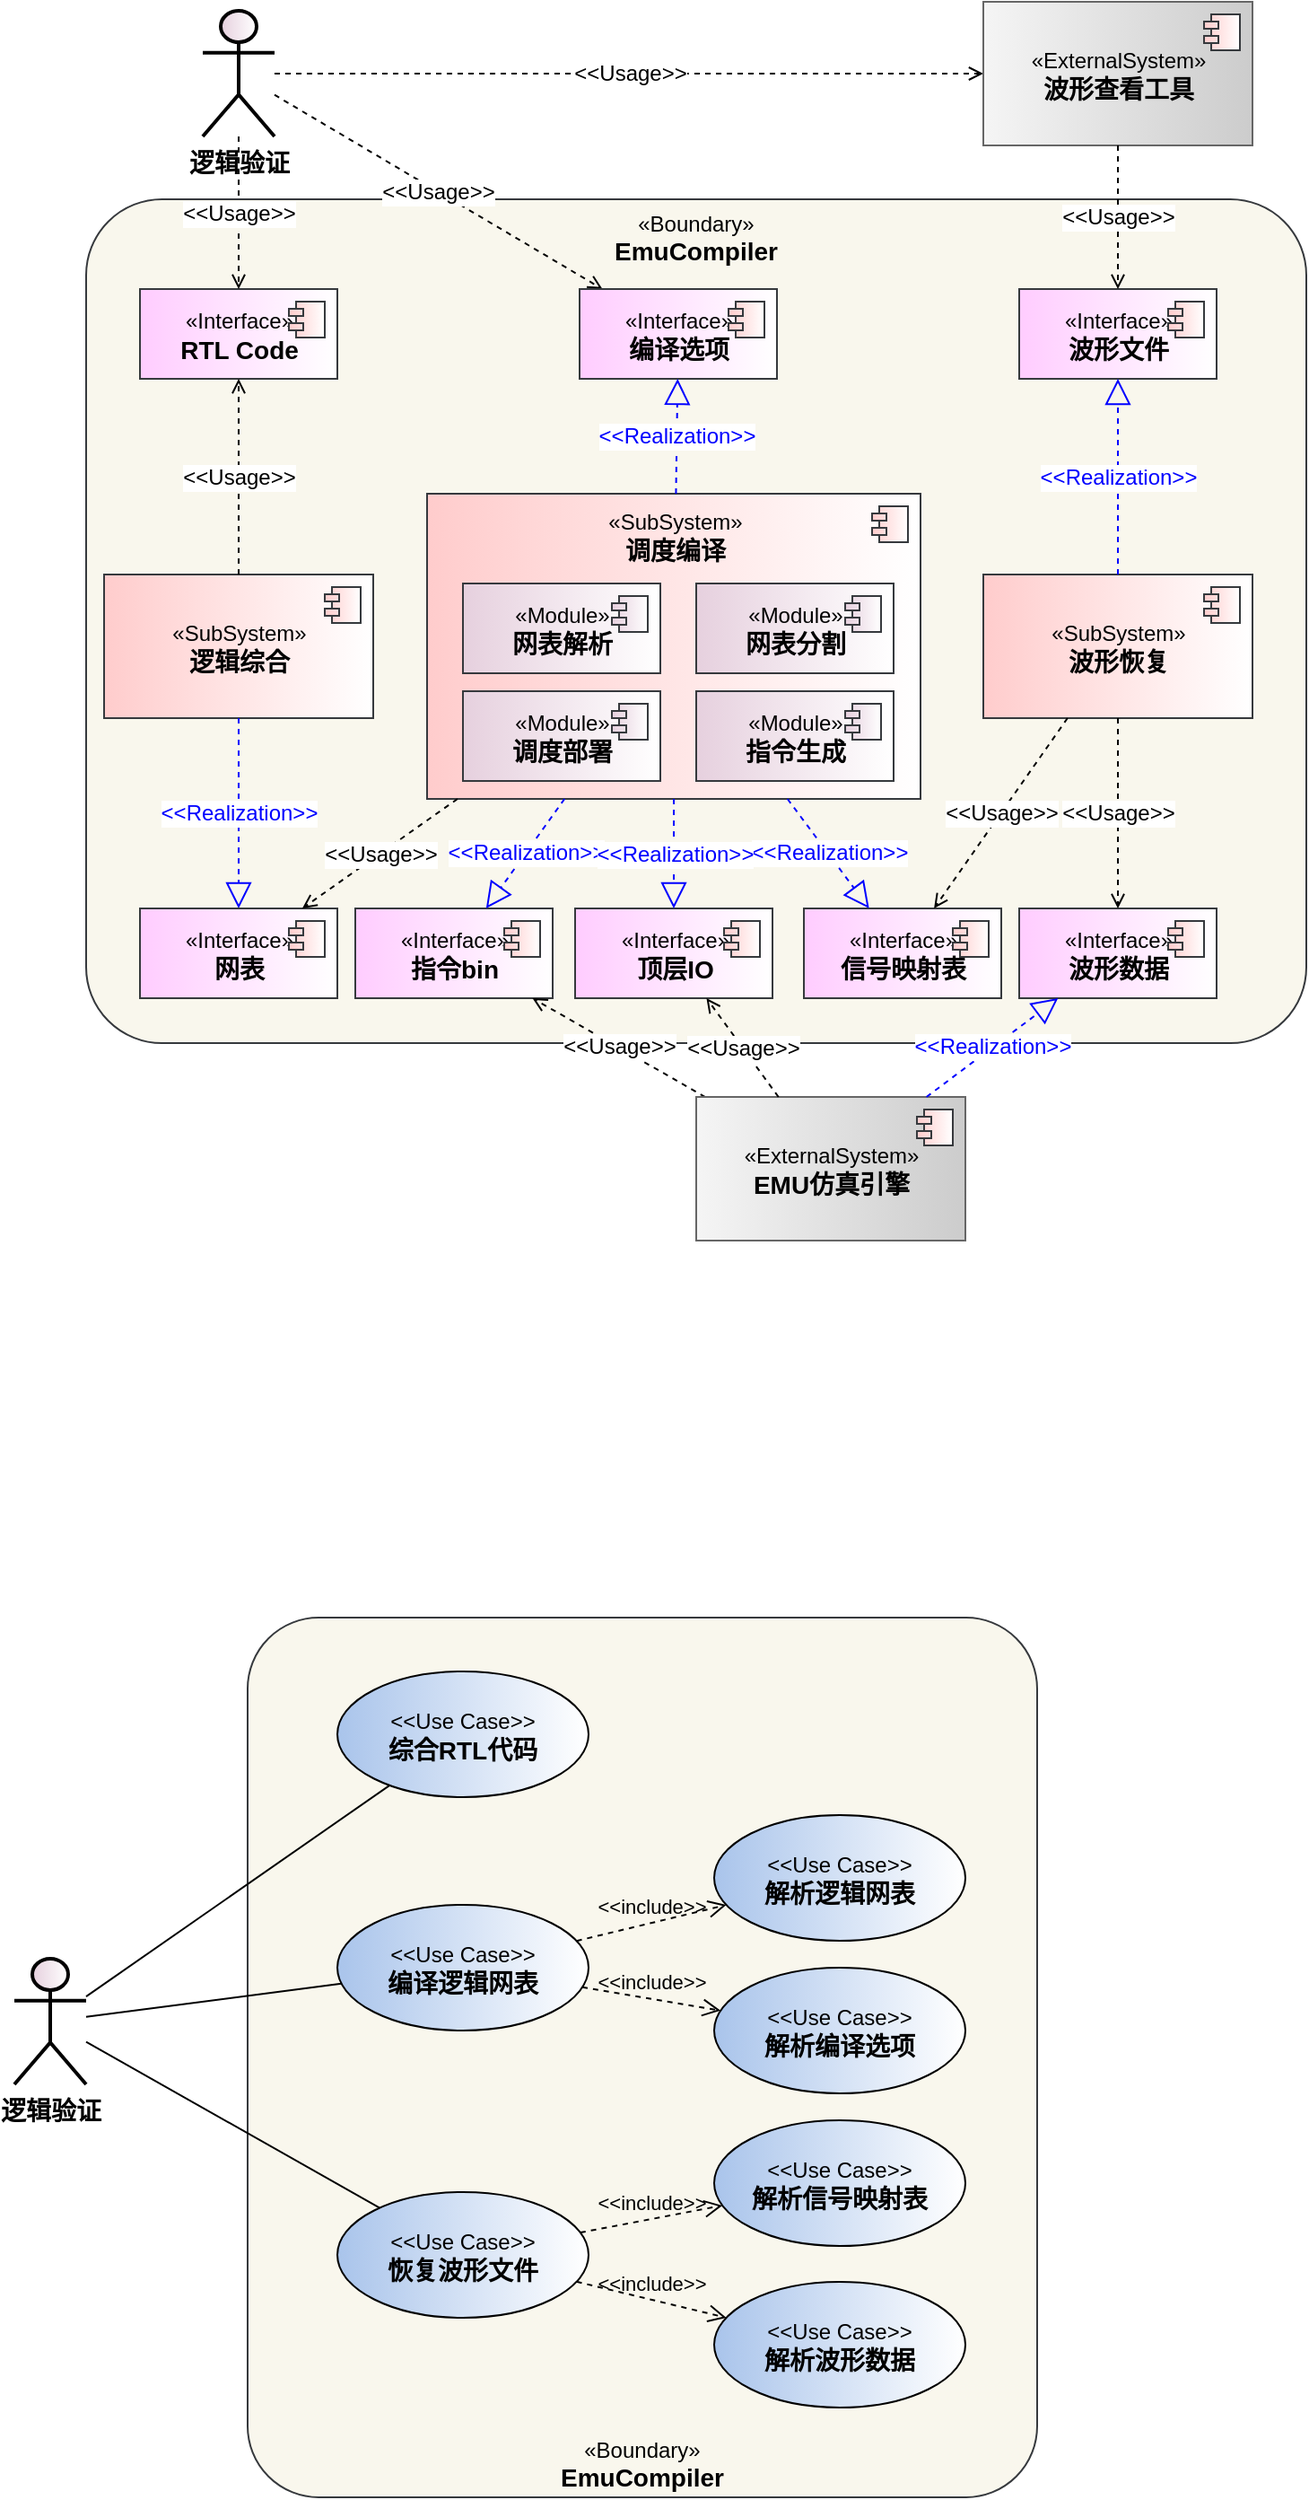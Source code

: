 <mxfile version="28.2.8">
  <diagram name="第 1 页" id="Ui1WhRl5NgR21Lghv9s0">
    <mxGraphModel dx="1426" dy="743" grid="1" gridSize="10" guides="1" tooltips="1" connect="1" arrows="1" fold="1" page="1" pageScale="1" pageWidth="827" pageHeight="1169" math="0" shadow="0">
      <root>
        <mxCell id="0" />
        <mxCell id="1" parent="0" />
        <mxCell id="wBnylKK0hW2aTVee2iu0-1" value="&lt;span style=&quot;&quot;&gt;«Boundary»&lt;/span&gt;&lt;br style=&quot;&quot;&gt;&lt;b&gt;&lt;font style=&quot;font-size: 14px;&quot;&gt;EmuCompiler&lt;/font&gt;&lt;/b&gt;" style="rounded=1;whiteSpace=wrap;html=1;verticalAlign=top;arcSize=9;fillColor=#f9f7ed;strokeColor=#36393d;" vertex="1" parent="1">
          <mxGeometry x="590" y="460" width="680" height="470" as="geometry" />
        </mxCell>
        <mxCell id="wBnylKK0hW2aTVee2iu0-2" value="&lt;b&gt;逻辑验证&lt;/b&gt;" style="shape=umlActor;verticalLabelPosition=bottom;verticalAlign=top;html=1;fontSize=14;fontColor=#000000;fillColor=#E6D0DE;gradientColor=#FFFFFF;gradientDirection=east;strokeWidth=2;" vertex="1" parent="1">
          <mxGeometry x="655" y="355" width="40" height="70" as="geometry" />
        </mxCell>
        <mxCell id="wBnylKK0hW2aTVee2iu0-3" value="&lt;font style=&quot;font-size: 12px;&quot;&gt;«Interface»&lt;/font&gt;&lt;br style=&quot;font-size: 14px;&quot;&gt;&lt;b&gt;RTL Code&lt;/b&gt;" style="html=1;dropTarget=0;fontSize=14;fillColor=#FFCCFF;strokeColor=#36393d;gradientColor=#FFFFFF;gradientDirection=east;" vertex="1" parent="1">
          <mxGeometry x="620" y="510" width="110" height="50" as="geometry" />
        </mxCell>
        <mxCell id="wBnylKK0hW2aTVee2iu0-4" value="" style="shape=module;jettyWidth=8;jettyHeight=4;fontSize=14;fillColor=#ffcccc;strokeColor=#36393d;gradientColor=#FFFFFF;gradientDirection=east;" vertex="1" parent="wBnylKK0hW2aTVee2iu0-3">
          <mxGeometry x="1" width="20" height="20" relative="1" as="geometry">
            <mxPoint x="-27" y="7" as="offset" />
          </mxGeometry>
        </mxCell>
        <mxCell id="wBnylKK0hW2aTVee2iu0-5" value="&lt;font style=&quot;font-size: 12px;&quot;&gt;«SubSystem»&lt;/font&gt;&lt;br style=&quot;font-size: 14px;&quot;&gt;&lt;b&gt;逻辑综合&lt;/b&gt;" style="html=1;dropTarget=0;fontSize=14;fillColor=#ffcccc;strokeColor=#36393d;gradientColor=#FFFFFF;gradientDirection=east;" vertex="1" parent="1">
          <mxGeometry x="600" y="669" width="150" height="80" as="geometry" />
        </mxCell>
        <mxCell id="wBnylKK0hW2aTVee2iu0-6" value="" style="shape=module;jettyWidth=8;jettyHeight=4;fontSize=14;fillColor=#ffcccc;strokeColor=#36393d;gradientColor=#FFFFFF;gradientDirection=east;" vertex="1" parent="wBnylKK0hW2aTVee2iu0-5">
          <mxGeometry x="1" width="20" height="20" relative="1" as="geometry">
            <mxPoint x="-27" y="7" as="offset" />
          </mxGeometry>
        </mxCell>
        <mxCell id="wBnylKK0hW2aTVee2iu0-7" value="&lt;font style=&quot;font-size: 12px;&quot;&gt;«Interface»&lt;/font&gt;&lt;br style=&quot;font-size: 14px;&quot;&gt;&lt;b&gt;信号映射表&lt;/b&gt;" style="html=1;dropTarget=0;fontSize=14;fillColor=#FFCCFF;strokeColor=#36393d;gradientColor=#FFFFFF;gradientDirection=east;" vertex="1" parent="1">
          <mxGeometry x="990" y="855" width="110" height="50" as="geometry" />
        </mxCell>
        <mxCell id="wBnylKK0hW2aTVee2iu0-8" value="" style="shape=module;jettyWidth=8;jettyHeight=4;fontSize=14;fillColor=#ffcccc;strokeColor=#36393d;gradientColor=#FFFFFF;gradientDirection=east;" vertex="1" parent="wBnylKK0hW2aTVee2iu0-7">
          <mxGeometry x="1" width="20" height="20" relative="1" as="geometry">
            <mxPoint x="-27" y="7" as="offset" />
          </mxGeometry>
        </mxCell>
        <mxCell id="wBnylKK0hW2aTVee2iu0-9" value="&lt;font style=&quot;font-size: 12px;&quot;&gt;«Interface»&lt;/font&gt;&lt;br style=&quot;font-size: 14px;&quot;&gt;&lt;b&gt;波形数据&lt;/b&gt;" style="html=1;dropTarget=0;fontSize=14;fillColor=#FFCCFF;strokeColor=#36393d;gradientColor=#FFFFFF;gradientDirection=east;" vertex="1" parent="1">
          <mxGeometry x="1110" y="855" width="110" height="50" as="geometry" />
        </mxCell>
        <mxCell id="wBnylKK0hW2aTVee2iu0-10" value="" style="shape=module;jettyWidth=8;jettyHeight=4;fontSize=14;fillColor=#ffcccc;strokeColor=#36393d;gradientColor=#FFFFFF;gradientDirection=east;" vertex="1" parent="wBnylKK0hW2aTVee2iu0-9">
          <mxGeometry x="1" width="20" height="20" relative="1" as="geometry">
            <mxPoint x="-27" y="7" as="offset" />
          </mxGeometry>
        </mxCell>
        <mxCell id="wBnylKK0hW2aTVee2iu0-11" value="&lt;font style=&quot;font-size: 12px;&quot;&gt;«SubSystem»&lt;/font&gt;&lt;br style=&quot;font-size: 14px;&quot;&gt;&lt;b&gt;波形恢复&lt;/b&gt;" style="html=1;dropTarget=0;fontSize=14;fillColor=#ffcccc;strokeColor=#36393d;gradientColor=#FFFFFF;gradientDirection=east;" vertex="1" parent="1">
          <mxGeometry x="1090" y="669" width="150" height="80" as="geometry" />
        </mxCell>
        <mxCell id="wBnylKK0hW2aTVee2iu0-12" value="" style="shape=module;jettyWidth=8;jettyHeight=4;fontSize=14;fillColor=#ffcccc;strokeColor=#36393d;gradientColor=#FFFFFF;gradientDirection=east;" vertex="1" parent="wBnylKK0hW2aTVee2iu0-11">
          <mxGeometry x="1" width="20" height="20" relative="1" as="geometry">
            <mxPoint x="-27" y="7" as="offset" />
          </mxGeometry>
        </mxCell>
        <mxCell id="wBnylKK0hW2aTVee2iu0-13" value="&lt;font style=&quot;font-size: 12px;&quot;&gt;«Interface»&lt;/font&gt;&lt;br style=&quot;font-size: 14px;&quot;&gt;&lt;b&gt;波形文件&lt;/b&gt;" style="html=1;dropTarget=0;fontSize=14;fillColor=#FFCCFF;strokeColor=#36393d;gradientColor=#FFFFFF;gradientDirection=east;" vertex="1" parent="1">
          <mxGeometry x="1110" y="510" width="110" height="50" as="geometry" />
        </mxCell>
        <mxCell id="wBnylKK0hW2aTVee2iu0-14" value="" style="shape=module;jettyWidth=8;jettyHeight=4;fontSize=14;fillColor=#ffcccc;strokeColor=#36393d;gradientColor=#FFFFFF;gradientDirection=east;" vertex="1" parent="wBnylKK0hW2aTVee2iu0-13">
          <mxGeometry x="1" width="20" height="20" relative="1" as="geometry">
            <mxPoint x="-27" y="7" as="offset" />
          </mxGeometry>
        </mxCell>
        <mxCell id="wBnylKK0hW2aTVee2iu0-15" value="&lt;font style=&quot;font-size: 12px;&quot;&gt;«Interface»&lt;/font&gt;&lt;br style=&quot;font-size: 14px;&quot;&gt;&lt;b&gt;指令bin&lt;/b&gt;" style="html=1;dropTarget=0;fontSize=14;fillColor=#FFCCFF;strokeColor=#36393d;gradientColor=#FFFFFF;gradientDirection=east;" vertex="1" parent="1">
          <mxGeometry x="740" y="855" width="110" height="50" as="geometry" />
        </mxCell>
        <mxCell id="wBnylKK0hW2aTVee2iu0-16" value="" style="shape=module;jettyWidth=8;jettyHeight=4;fontSize=14;fillColor=#ffcccc;strokeColor=#36393d;gradientColor=#FFFFFF;gradientDirection=east;" vertex="1" parent="wBnylKK0hW2aTVee2iu0-15">
          <mxGeometry x="1" width="20" height="20" relative="1" as="geometry">
            <mxPoint x="-27" y="7" as="offset" />
          </mxGeometry>
        </mxCell>
        <mxCell id="wBnylKK0hW2aTVee2iu0-17" value="" style="group" vertex="1" connectable="0" parent="1">
          <mxGeometry x="780" y="624" width="275" height="170" as="geometry" />
        </mxCell>
        <mxCell id="wBnylKK0hW2aTVee2iu0-18" value="&lt;font style=&quot;font-size: 12px;&quot;&gt;«SubSystem»&lt;/font&gt;&lt;br style=&quot;font-size: 14px;&quot;&gt;&lt;b&gt;调度编译&lt;/b&gt;" style="html=1;dropTarget=0;fontSize=14;fillColor=#ffcccc;strokeColor=#36393d;gradientColor=#FFFFFF;gradientDirection=east;verticalAlign=top;" vertex="1" parent="wBnylKK0hW2aTVee2iu0-17">
          <mxGeometry width="275" height="170" as="geometry" />
        </mxCell>
        <mxCell id="wBnylKK0hW2aTVee2iu0-19" value="" style="shape=module;jettyWidth=8;jettyHeight=4;fontSize=14;fillColor=#ffcccc;strokeColor=#36393d;gradientColor=#FFFFFF;gradientDirection=east;" vertex="1" parent="wBnylKK0hW2aTVee2iu0-18">
          <mxGeometry x="1" width="20" height="20" relative="1" as="geometry">
            <mxPoint x="-27" y="7" as="offset" />
          </mxGeometry>
        </mxCell>
        <mxCell id="wBnylKK0hW2aTVee2iu0-20" value="&lt;font style=&quot;font-size: 12px;&quot;&gt;«Module»&lt;/font&gt;&lt;br style=&quot;font-size: 14px;&quot;&gt;&lt;b&gt;调度部署&lt;/b&gt;" style="html=1;dropTarget=0;fontSize=14;fillColor=#E6D0DE;strokeColor=#36393d;gradientColor=#FFFFFF;gradientDirection=east;" vertex="1" parent="wBnylKK0hW2aTVee2iu0-17">
          <mxGeometry x="20" y="110" width="110" height="50" as="geometry" />
        </mxCell>
        <mxCell id="wBnylKK0hW2aTVee2iu0-21" value="" style="shape=module;jettyWidth=8;jettyHeight=4;fontSize=14;fillColor=#E6D0DE;strokeColor=#36393d;gradientColor=#FFFFFF;gradientDirection=east;" vertex="1" parent="wBnylKK0hW2aTVee2iu0-20">
          <mxGeometry x="1" width="20" height="20" relative="1" as="geometry">
            <mxPoint x="-27" y="7" as="offset" />
          </mxGeometry>
        </mxCell>
        <mxCell id="wBnylKK0hW2aTVee2iu0-22" value="&lt;font style=&quot;font-size: 12px;&quot;&gt;«Module»&lt;/font&gt;&lt;br style=&quot;font-size: 14px;&quot;&gt;&lt;b&gt;指令生成&lt;/b&gt;" style="html=1;dropTarget=0;fontSize=14;fillColor=#E6D0DE;strokeColor=#36393d;gradientColor=#FFFFFF;gradientDirection=east;" vertex="1" parent="wBnylKK0hW2aTVee2iu0-17">
          <mxGeometry x="150" y="110" width="110" height="50" as="geometry" />
        </mxCell>
        <mxCell id="wBnylKK0hW2aTVee2iu0-23" value="" style="shape=module;jettyWidth=8;jettyHeight=4;fontSize=14;fillColor=#E6D0DE;strokeColor=#36393d;gradientColor=#FFFFFF;gradientDirection=east;" vertex="1" parent="wBnylKK0hW2aTVee2iu0-22">
          <mxGeometry x="1" width="20" height="20" relative="1" as="geometry">
            <mxPoint x="-27" y="7" as="offset" />
          </mxGeometry>
        </mxCell>
        <mxCell id="wBnylKK0hW2aTVee2iu0-24" value="&lt;font style=&quot;font-size: 12px;&quot;&gt;«Module»&lt;/font&gt;&lt;br style=&quot;font-size: 14px;&quot;&gt;&lt;b&gt;网表解析&lt;/b&gt;" style="html=1;dropTarget=0;fontSize=14;fillColor=#E6D0DE;strokeColor=#36393d;gradientColor=#FFFFFF;gradientDirection=east;" vertex="1" parent="wBnylKK0hW2aTVee2iu0-17">
          <mxGeometry x="20" y="50" width="110" height="50" as="geometry" />
        </mxCell>
        <mxCell id="wBnylKK0hW2aTVee2iu0-25" value="" style="shape=module;jettyWidth=8;jettyHeight=4;fontSize=14;fillColor=#E6D0DE;strokeColor=#36393d;gradientColor=#FFFFFF;gradientDirection=east;" vertex="1" parent="wBnylKK0hW2aTVee2iu0-24">
          <mxGeometry x="1" width="20" height="20" relative="1" as="geometry">
            <mxPoint x="-27" y="7" as="offset" />
          </mxGeometry>
        </mxCell>
        <mxCell id="wBnylKK0hW2aTVee2iu0-26" value="&lt;font style=&quot;font-size: 12px;&quot;&gt;«Module»&lt;/font&gt;&lt;br style=&quot;font-size: 14px;&quot;&gt;&lt;b&gt;网表分割&lt;/b&gt;" style="html=1;dropTarget=0;fontSize=14;fillColor=#E6D0DE;strokeColor=#36393d;gradientColor=#FFFFFF;gradientDirection=east;" vertex="1" parent="wBnylKK0hW2aTVee2iu0-17">
          <mxGeometry x="150" y="50" width="110" height="50" as="geometry" />
        </mxCell>
        <mxCell id="wBnylKK0hW2aTVee2iu0-27" value="" style="shape=module;jettyWidth=8;jettyHeight=4;fontSize=14;fillColor=#E6D0DE;strokeColor=#36393d;gradientColor=#FFFFFF;gradientDirection=east;" vertex="1" parent="wBnylKK0hW2aTVee2iu0-26">
          <mxGeometry x="1" width="20" height="20" relative="1" as="geometry">
            <mxPoint x="-27" y="7" as="offset" />
          </mxGeometry>
        </mxCell>
        <mxCell id="wBnylKK0hW2aTVee2iu0-28" value="&amp;lt;&amp;lt;Usage&amp;gt;&amp;gt;" style="rounded=1;orthogonalLoop=1;jettySize=auto;html=1;dashed=1;fontSize=12;endArrow=open;endFill=0;elbow=vertical;" edge="1" parent="1" source="wBnylKK0hW2aTVee2iu0-2" target="wBnylKK0hW2aTVee2iu0-3">
          <mxGeometry relative="1" as="geometry">
            <mxPoint x="440" y="835" as="sourcePoint" />
            <mxPoint x="609.469" y="1526" as="targetPoint" />
          </mxGeometry>
        </mxCell>
        <mxCell id="wBnylKK0hW2aTVee2iu0-29" value="&amp;lt;&amp;lt;Usage&amp;gt;&amp;gt;" style="rounded=1;orthogonalLoop=1;jettySize=auto;html=1;dashed=1;fontSize=12;endArrow=open;endFill=0;elbow=vertical;" edge="1" parent="1" source="wBnylKK0hW2aTVee2iu0-2" target="wBnylKK0hW2aTVee2iu0-48">
          <mxGeometry relative="1" as="geometry">
            <mxPoint x="840" y="365" as="sourcePoint" />
            <mxPoint x="570.05" y="519.35" as="targetPoint" />
          </mxGeometry>
        </mxCell>
        <mxCell id="wBnylKK0hW2aTVee2iu0-30" value="&amp;lt;&amp;lt;Usage&amp;gt;&amp;gt;" style="rounded=1;orthogonalLoop=1;jettySize=auto;html=1;dashed=1;fontSize=12;endArrow=open;endFill=0;elbow=vertical;" edge="1" parent="1" source="wBnylKK0hW2aTVee2iu0-42" target="wBnylKK0hW2aTVee2iu0-15">
          <mxGeometry relative="1" as="geometry">
            <mxPoint x="830" y="335" as="sourcePoint" />
            <mxPoint x="1065" y="520" as="targetPoint" />
          </mxGeometry>
        </mxCell>
        <mxCell id="wBnylKK0hW2aTVee2iu0-31" value="&amp;lt;&amp;lt;Usage&amp;gt;&amp;gt;" style="rounded=1;orthogonalLoop=1;jettySize=auto;html=1;dashed=1;fontSize=12;endArrow=open;endFill=0;elbow=vertical;" edge="1" parent="1" source="wBnylKK0hW2aTVee2iu0-2" target="wBnylKK0hW2aTVee2iu0-45">
          <mxGeometry relative="1" as="geometry">
            <mxPoint x="840" y="345" as="sourcePoint" />
            <mxPoint x="995" y="520" as="targetPoint" />
          </mxGeometry>
        </mxCell>
        <mxCell id="wBnylKK0hW2aTVee2iu0-32" value="&amp;lt;&amp;lt;Realization&amp;gt;&amp;gt;" style="endArrow=block;dashed=1;endFill=0;endSize=12;html=1;rounded=1;fontSize=12;strokeColor=#0000FF;fontColor=#0000FF;" edge="1" parent="1" source="wBnylKK0hW2aTVee2iu0-5" target="wBnylKK0hW2aTVee2iu0-33">
          <mxGeometry width="160" relative="1" as="geometry">
            <mxPoint x="1675" y="555" as="sourcePoint" />
            <mxPoint x="1260" y="735" as="targetPoint" />
          </mxGeometry>
        </mxCell>
        <mxCell id="wBnylKK0hW2aTVee2iu0-33" value="&lt;font style=&quot;font-size: 12px;&quot;&gt;«Interface»&lt;/font&gt;&lt;br style=&quot;font-size: 14px;&quot;&gt;&lt;b&gt;网表&lt;/b&gt;" style="html=1;dropTarget=0;fontSize=14;fillColor=#FFCCFF;strokeColor=#36393d;gradientColor=#FFFFFF;gradientDirection=east;" vertex="1" parent="1">
          <mxGeometry x="620" y="855" width="110" height="50" as="geometry" />
        </mxCell>
        <mxCell id="wBnylKK0hW2aTVee2iu0-34" value="" style="shape=module;jettyWidth=8;jettyHeight=4;fontSize=14;fillColor=#ffcccc;strokeColor=#36393d;gradientColor=#FFFFFF;gradientDirection=east;" vertex="1" parent="wBnylKK0hW2aTVee2iu0-33">
          <mxGeometry x="1" width="20" height="20" relative="1" as="geometry">
            <mxPoint x="-27" y="7" as="offset" />
          </mxGeometry>
        </mxCell>
        <mxCell id="wBnylKK0hW2aTVee2iu0-35" value="&amp;lt;&amp;lt;Usage&amp;gt;&amp;gt;" style="rounded=1;orthogonalLoop=1;jettySize=auto;html=1;dashed=1;fontSize=12;endArrow=open;endFill=0;elbow=vertical;" edge="1" parent="1" source="wBnylKK0hW2aTVee2iu0-5" target="wBnylKK0hW2aTVee2iu0-3">
          <mxGeometry relative="1" as="geometry">
            <mxPoint x="792.5" y="385" as="sourcePoint" />
            <mxPoint x="575" y="520" as="targetPoint" />
          </mxGeometry>
        </mxCell>
        <mxCell id="wBnylKK0hW2aTVee2iu0-36" value="&amp;lt;&amp;lt;Usage&amp;gt;&amp;gt;" style="rounded=1;orthogonalLoop=1;jettySize=auto;html=1;dashed=1;fontSize=12;endArrow=open;endFill=0;elbow=vertical;" edge="1" parent="1" source="wBnylKK0hW2aTVee2iu0-18" target="wBnylKK0hW2aTVee2iu0-33">
          <mxGeometry relative="1" as="geometry">
            <mxPoint x="792.5" y="385" as="sourcePoint" />
            <mxPoint x="575.0" y="520" as="targetPoint" />
          </mxGeometry>
        </mxCell>
        <mxCell id="wBnylKK0hW2aTVee2iu0-37" value="&amp;lt;&amp;lt;Realization&amp;gt;&amp;gt;" style="endArrow=block;dashed=1;endFill=0;endSize=12;html=1;rounded=1;fontSize=12;strokeColor=#0000FF;fontColor=#0000FF;" edge="1" parent="1" source="wBnylKK0hW2aTVee2iu0-18" target="wBnylKK0hW2aTVee2iu0-15">
          <mxGeometry width="160" relative="1" as="geometry">
            <mxPoint x="642.778" y="685" as="sourcePoint" />
            <mxPoint x="693.889" y="570" as="targetPoint" />
          </mxGeometry>
        </mxCell>
        <mxCell id="wBnylKK0hW2aTVee2iu0-38" value="&amp;lt;&amp;lt;Realization&amp;gt;&amp;gt;" style="endArrow=block;dashed=1;endFill=0;endSize=12;html=1;rounded=1;fontSize=12;strokeColor=#0000FF;fontColor=#0000FF;" edge="1" parent="1" source="wBnylKK0hW2aTVee2iu0-18" target="wBnylKK0hW2aTVee2iu0-7">
          <mxGeometry width="160" relative="1" as="geometry">
            <mxPoint x="853.333" y="655" as="sourcePoint" />
            <mxPoint x="839.167" y="570" as="targetPoint" />
          </mxGeometry>
        </mxCell>
        <mxCell id="wBnylKK0hW2aTVee2iu0-39" value="&amp;lt;&amp;lt;Realization&amp;gt;&amp;gt;" style="endArrow=block;dashed=1;endFill=0;endSize=12;html=1;rounded=1;fontSize=12;strokeColor=#0000FF;fontColor=#0000FF;" edge="1" parent="1" source="wBnylKK0hW2aTVee2iu0-11" target="wBnylKK0hW2aTVee2iu0-13">
          <mxGeometry width="160" relative="1" as="geometry">
            <mxPoint x="934.526" y="655" as="sourcePoint" />
            <mxPoint x="961.551" y="570" as="targetPoint" />
          </mxGeometry>
        </mxCell>
        <mxCell id="wBnylKK0hW2aTVee2iu0-40" value="&amp;lt;&amp;lt;Usage&amp;gt;&amp;gt;" style="rounded=1;orthogonalLoop=1;jettySize=auto;html=1;dashed=1;fontSize=12;endArrow=open;endFill=0;elbow=vertical;" edge="1" parent="1" source="wBnylKK0hW2aTVee2iu0-11" target="wBnylKK0hW2aTVee2iu0-9">
          <mxGeometry relative="1" as="geometry">
            <mxPoint x="819.231" y="655" as="sourcePoint" />
            <mxPoint x="730.962" y="570" as="targetPoint" />
          </mxGeometry>
        </mxCell>
        <mxCell id="wBnylKK0hW2aTVee2iu0-41" value="&amp;lt;&amp;lt;Usage&amp;gt;&amp;gt;" style="rounded=1;orthogonalLoop=1;jettySize=auto;html=1;dashed=1;fontSize=12;endArrow=open;endFill=0;elbow=vertical;" edge="1" parent="1" source="wBnylKK0hW2aTVee2iu0-11" target="wBnylKK0hW2aTVee2iu0-7">
          <mxGeometry relative="1" as="geometry">
            <mxPoint x="1166.609" y="679" as="sourcePoint" />
            <mxPoint x="1116.494" y="570" as="targetPoint" />
          </mxGeometry>
        </mxCell>
        <mxCell id="wBnylKK0hW2aTVee2iu0-42" value="&lt;font style=&quot;font-size: 12px;&quot;&gt;«ExternalSystem»&lt;/font&gt;&lt;br style=&quot;font-size: 14px;&quot;&gt;&lt;b&gt;EMU仿真引擎&lt;/b&gt;" style="html=1;dropTarget=0;fontSize=14;fillColor=#f5f5f5;strokeColor=#666666;gradientColor=#CCCCCC;gradientDirection=east;" vertex="1" parent="1">
          <mxGeometry x="930" y="960" width="150" height="80" as="geometry" />
        </mxCell>
        <mxCell id="wBnylKK0hW2aTVee2iu0-43" value="" style="shape=module;jettyWidth=8;jettyHeight=4;fontSize=14;fillColor=#ffcccc;strokeColor=#36393d;gradientColor=#FFFFFF;gradientDirection=east;" vertex="1" parent="wBnylKK0hW2aTVee2iu0-42">
          <mxGeometry x="1" width="20" height="20" relative="1" as="geometry">
            <mxPoint x="-27" y="7" as="offset" />
          </mxGeometry>
        </mxCell>
        <mxCell id="wBnylKK0hW2aTVee2iu0-44" value="&amp;lt;&amp;lt;Realization&amp;gt;&amp;gt;" style="endArrow=block;dashed=1;endFill=0;endSize=12;html=1;rounded=1;fontSize=12;strokeColor=#0000FF;fontColor=#0000FF;" edge="1" parent="1" source="wBnylKK0hW2aTVee2iu0-42" target="wBnylKK0hW2aTVee2iu0-9">
          <mxGeometry width="160" relative="1" as="geometry">
            <mxPoint x="1198.793" y="679" as="sourcePoint" />
            <mxPoint x="1236.379" y="570" as="targetPoint" />
          </mxGeometry>
        </mxCell>
        <mxCell id="wBnylKK0hW2aTVee2iu0-45" value="&lt;font style=&quot;font-size: 12px;&quot;&gt;«ExternalSystem»&lt;/font&gt;&lt;br style=&quot;font-size: 14px;&quot;&gt;&lt;b&gt;波形查看工具&lt;/b&gt;" style="html=1;dropTarget=0;fontSize=14;fillColor=#f5f5f5;strokeColor=#666666;gradientColor=#CCCCCC;gradientDirection=east;" vertex="1" parent="1">
          <mxGeometry x="1090" y="350" width="150" height="80" as="geometry" />
        </mxCell>
        <mxCell id="wBnylKK0hW2aTVee2iu0-46" value="" style="shape=module;jettyWidth=8;jettyHeight=4;fontSize=14;fillColor=#ffcccc;strokeColor=#36393d;gradientColor=#FFFFFF;gradientDirection=east;" vertex="1" parent="wBnylKK0hW2aTVee2iu0-45">
          <mxGeometry x="1" width="20" height="20" relative="1" as="geometry">
            <mxPoint x="-27" y="7" as="offset" />
          </mxGeometry>
        </mxCell>
        <mxCell id="wBnylKK0hW2aTVee2iu0-47" value="&amp;lt;&amp;lt;Usage&amp;gt;&amp;gt;" style="rounded=1;orthogonalLoop=1;jettySize=auto;html=1;dashed=1;fontSize=12;endArrow=open;endFill=0;elbow=vertical;" edge="1" parent="1" source="wBnylKK0hW2aTVee2iu0-45" target="wBnylKK0hW2aTVee2iu0-13">
          <mxGeometry relative="1" as="geometry">
            <mxPoint x="810" y="379.722" as="sourcePoint" />
            <mxPoint x="1180" y="523.611" as="targetPoint" />
          </mxGeometry>
        </mxCell>
        <mxCell id="wBnylKK0hW2aTVee2iu0-48" value="&lt;font style=&quot;font-size: 12px;&quot;&gt;«Interface»&lt;/font&gt;&lt;br style=&quot;font-size: 14px;&quot;&gt;&lt;b&gt;编译选项&lt;/b&gt;" style="html=1;dropTarget=0;fontSize=14;fillColor=#FFCCFF;strokeColor=#36393d;gradientColor=#FFFFFF;gradientDirection=east;" vertex="1" parent="1">
          <mxGeometry x="865" y="510" width="110" height="50" as="geometry" />
        </mxCell>
        <mxCell id="wBnylKK0hW2aTVee2iu0-49" value="" style="shape=module;jettyWidth=8;jettyHeight=4;fontSize=14;fillColor=#ffcccc;strokeColor=#36393d;gradientColor=#FFFFFF;gradientDirection=east;" vertex="1" parent="wBnylKK0hW2aTVee2iu0-48">
          <mxGeometry x="1" width="20" height="20" relative="1" as="geometry">
            <mxPoint x="-27" y="7" as="offset" />
          </mxGeometry>
        </mxCell>
        <mxCell id="wBnylKK0hW2aTVee2iu0-50" value="&amp;lt;&amp;lt;Realization&amp;gt;&amp;gt;" style="endArrow=block;dashed=1;endFill=0;endSize=12;html=1;rounded=1;fontSize=12;strokeColor=#0000FF;fontColor=#0000FF;" edge="1" parent="1" source="wBnylKK0hW2aTVee2iu0-18" target="wBnylKK0hW2aTVee2iu0-48">
          <mxGeometry width="160" relative="1" as="geometry">
            <mxPoint x="989.784" y="634" as="sourcePoint" />
            <mxPoint x="1036.681" y="570" as="targetPoint" />
          </mxGeometry>
        </mxCell>
        <mxCell id="wBnylKK0hW2aTVee2iu0-51" value="&lt;span style=&quot;&quot;&gt;«Boundary»&lt;/span&gt;&lt;br style=&quot;&quot;&gt;&lt;b&gt;&lt;font style=&quot;font-size: 14px;&quot;&gt;EmuCompiler&lt;/font&gt;&lt;/b&gt;" style="rounded=1;whiteSpace=wrap;html=1;verticalAlign=bottom;arcSize=9;fillColor=#f9f7ed;strokeColor=#36393d;" vertex="1" parent="1">
          <mxGeometry x="680" y="1250" width="440" height="490" as="geometry" />
        </mxCell>
        <mxCell id="wBnylKK0hW2aTVee2iu0-52" value="&lt;b&gt;逻辑验证&lt;/b&gt;" style="shape=umlActor;verticalLabelPosition=bottom;verticalAlign=top;html=1;fontSize=14;fontColor=#000000;fillColor=#E6D0DE;gradientColor=#FFFFFF;gradientDirection=east;strokeWidth=2;" vertex="1" parent="1">
          <mxGeometry x="550" y="1440" width="40" height="70" as="geometry" />
        </mxCell>
        <mxCell id="wBnylKK0hW2aTVee2iu0-53" value="&lt;font style=&quot;font-size: 12px;&quot;&gt;&amp;lt;&amp;lt;Use Case&amp;gt;&amp;gt;&lt;/font&gt;&lt;br&gt;&lt;b&gt;综合RTL代码&lt;/b&gt;" style="ellipse;whiteSpace=wrap;html=1;strokeWidth=1;fontSize=14;fontColor=#000000;fillColor=#A9C4EB;gradientColor=#FFFFFF;gradientDirection=east;" vertex="1" parent="1">
          <mxGeometry x="730" y="1280" width="140" height="70" as="geometry" />
        </mxCell>
        <mxCell id="wBnylKK0hW2aTVee2iu0-54" value="&lt;font style=&quot;font-size: 12px;&quot;&gt;&amp;lt;&amp;lt;Use Case&amp;gt;&amp;gt;&lt;/font&gt;&lt;br&gt;&lt;b&gt;编译逻辑网表&lt;/b&gt;" style="ellipse;whiteSpace=wrap;html=1;strokeWidth=1;fontSize=14;fontColor=#000000;fillColor=#A9C4EB;gradientColor=#FFFFFF;gradientDirection=east;" vertex="1" parent="1">
          <mxGeometry x="730" y="1410" width="140" height="70" as="geometry" />
        </mxCell>
        <mxCell id="wBnylKK0hW2aTVee2iu0-55" value="&lt;font style=&quot;font-size: 12px;&quot;&gt;&amp;lt;&amp;lt;Use Case&amp;gt;&amp;gt;&lt;/font&gt;&lt;br&gt;&lt;b&gt;解析编译选项&lt;/b&gt;" style="ellipse;whiteSpace=wrap;html=1;strokeWidth=1;fontSize=14;fontColor=#000000;fillColor=#A9C4EB;gradientColor=#FFFFFF;gradientDirection=east;" vertex="1" parent="1">
          <mxGeometry x="940" y="1445" width="140" height="70" as="geometry" />
        </mxCell>
        <mxCell id="wBnylKK0hW2aTVee2iu0-56" value="&amp;lt;&amp;lt;include&amp;gt;&amp;gt;" style="endArrow=open;startArrow=none;endFill=0;startFill=0;endSize=8;html=1;verticalAlign=bottom;dashed=1;labelBackgroundColor=none;rounded=0;" edge="1" parent="1" source="wBnylKK0hW2aTVee2iu0-54" target="wBnylKK0hW2aTVee2iu0-55">
          <mxGeometry width="160" relative="1" as="geometry">
            <mxPoint x="970.001" y="1503.039" as="sourcePoint" />
            <mxPoint x="1029.88" y="1479.996" as="targetPoint" />
          </mxGeometry>
        </mxCell>
        <mxCell id="wBnylKK0hW2aTVee2iu0-57" value="&lt;font style=&quot;font-size: 12px;&quot;&gt;&amp;lt;&amp;lt;Use Case&amp;gt;&amp;gt;&lt;/font&gt;&lt;br&gt;&lt;b&gt;解析逻辑网表&lt;/b&gt;" style="ellipse;whiteSpace=wrap;html=1;strokeWidth=1;fontSize=14;fontColor=#000000;fillColor=#A9C4EB;gradientColor=#FFFFFF;gradientDirection=east;" vertex="1" parent="1">
          <mxGeometry x="940" y="1360" width="140" height="70" as="geometry" />
        </mxCell>
        <mxCell id="wBnylKK0hW2aTVee2iu0-58" value="&amp;lt;&amp;lt;include&amp;gt;&amp;gt;" style="endArrow=open;startArrow=none;endFill=0;startFill=0;endSize=8;html=1;verticalAlign=bottom;dashed=1;labelBackgroundColor=none;rounded=0;" edge="1" parent="1" source="wBnylKK0hW2aTVee2iu0-54" target="wBnylKK0hW2aTVee2iu0-57">
          <mxGeometry width="160" relative="1" as="geometry">
            <mxPoint x="957.785" y="1476.265" as="sourcePoint" />
            <mxPoint x="1052.267" y="1463.835" as="targetPoint" />
          </mxGeometry>
        </mxCell>
        <mxCell id="wBnylKK0hW2aTVee2iu0-59" value="&lt;font style=&quot;font-size: 12px;&quot;&gt;&amp;lt;&amp;lt;Use Case&amp;gt;&amp;gt;&lt;/font&gt;&lt;br&gt;&lt;b&gt;恢复波形文件&lt;/b&gt;" style="ellipse;whiteSpace=wrap;html=1;strokeWidth=1;fontSize=14;fontColor=#000000;fillColor=#A9C4EB;gradientColor=#FFFFFF;gradientDirection=east;" vertex="1" parent="1">
          <mxGeometry x="730" y="1570" width="140" height="70" as="geometry" />
        </mxCell>
        <mxCell id="wBnylKK0hW2aTVee2iu0-60" value="&lt;font style=&quot;font-size: 12px;&quot;&gt;&amp;lt;&amp;lt;Use Case&amp;gt;&amp;gt;&lt;/font&gt;&lt;br&gt;&lt;b&gt;解析信号映射表&lt;/b&gt;" style="ellipse;whiteSpace=wrap;html=1;strokeWidth=1;fontSize=14;fontColor=#000000;fillColor=#A9C4EB;gradientColor=#FFFFFF;gradientDirection=east;" vertex="1" parent="1">
          <mxGeometry x="940" y="1530" width="140" height="70" as="geometry" />
        </mxCell>
        <mxCell id="wBnylKK0hW2aTVee2iu0-61" value="&lt;font style=&quot;font-size: 12px;&quot;&gt;&amp;lt;&amp;lt;Use Case&amp;gt;&amp;gt;&lt;/font&gt;&lt;br&gt;&lt;b&gt;解析波形数据&lt;/b&gt;" style="ellipse;whiteSpace=wrap;html=1;strokeWidth=1;fontSize=14;fontColor=#000000;fillColor=#A9C4EB;gradientColor=#FFFFFF;gradientDirection=east;" vertex="1" parent="1">
          <mxGeometry x="940" y="1620" width="140" height="70" as="geometry" />
        </mxCell>
        <mxCell id="wBnylKK0hW2aTVee2iu0-62" value="&amp;lt;&amp;lt;include&amp;gt;&amp;gt;" style="endArrow=open;startArrow=none;endFill=0;startFill=0;endSize=8;html=1;verticalAlign=bottom;dashed=1;labelBackgroundColor=none;rounded=0;" edge="1" parent="1" source="wBnylKK0hW2aTVee2iu0-59" target="wBnylKK0hW2aTVee2iu0-60">
          <mxGeometry width="160" relative="1" as="geometry">
            <mxPoint x="875.402" y="1447.476" as="sourcePoint" />
            <mxPoint x="954.586" y="1462.54" as="targetPoint" />
          </mxGeometry>
        </mxCell>
        <mxCell id="wBnylKK0hW2aTVee2iu0-63" value="&amp;lt;&amp;lt;include&amp;gt;&amp;gt;" style="endArrow=open;startArrow=none;endFill=0;startFill=0;endSize=8;html=1;verticalAlign=bottom;dashed=1;labelBackgroundColor=none;rounded=0;" edge="1" parent="1" source="wBnylKK0hW2aTVee2iu0-59" target="wBnylKK0hW2aTVee2iu0-61">
          <mxGeometry width="160" relative="1" as="geometry">
            <mxPoint x="875.402" y="1602.524" as="sourcePoint" />
            <mxPoint x="954.586" y="1587.46" as="targetPoint" />
          </mxGeometry>
        </mxCell>
        <mxCell id="wBnylKK0hW2aTVee2iu0-64" value="" style="rounded=0;orthogonalLoop=1;jettySize=auto;html=1;endArrow=none;endFill=0;" edge="1" parent="1" source="wBnylKK0hW2aTVee2iu0-52" target="wBnylKK0hW2aTVee2iu0-53">
          <mxGeometry relative="1" as="geometry">
            <mxPoint x="629" y="778.744" as="sourcePoint" />
            <mxPoint x="825" y="1089" as="targetPoint" />
          </mxGeometry>
        </mxCell>
        <mxCell id="wBnylKK0hW2aTVee2iu0-65" value="" style="rounded=0;orthogonalLoop=1;jettySize=auto;html=1;endArrow=none;endFill=0;" edge="1" parent="1" source="wBnylKK0hW2aTVee2iu0-52" target="wBnylKK0hW2aTVee2iu0-54">
          <mxGeometry relative="1" as="geometry">
            <mxPoint x="570" y="1424.603" as="sourcePoint" />
            <mxPoint x="755.975" y="1347.256" as="targetPoint" />
          </mxGeometry>
        </mxCell>
        <mxCell id="wBnylKK0hW2aTVee2iu0-66" value="" style="rounded=0;orthogonalLoop=1;jettySize=auto;html=1;endArrow=none;endFill=0;" edge="1" parent="1" source="wBnylKK0hW2aTVee2iu0-52" target="wBnylKK0hW2aTVee2iu0-59">
          <mxGeometry relative="1" as="geometry">
            <mxPoint x="570" y="1433.113" as="sourcePoint" />
            <mxPoint x="740.784" y="1420.224" as="targetPoint" />
          </mxGeometry>
        </mxCell>
        <mxCell id="wBnylKK0hW2aTVee2iu0-67" value="&lt;font style=&quot;font-size: 12px;&quot;&gt;«Interface»&lt;/font&gt;&lt;br style=&quot;font-size: 14px;&quot;&gt;&lt;b&gt;顶层IO&lt;/b&gt;" style="html=1;dropTarget=0;fontSize=14;fillColor=#FFCCFF;strokeColor=#36393d;gradientColor=#FFFFFF;gradientDirection=east;" vertex="1" parent="1">
          <mxGeometry x="862.5" y="855" width="110" height="50" as="geometry" />
        </mxCell>
        <mxCell id="wBnylKK0hW2aTVee2iu0-68" value="" style="shape=module;jettyWidth=8;jettyHeight=4;fontSize=14;fillColor=#ffcccc;strokeColor=#36393d;gradientColor=#FFFFFF;gradientDirection=east;" vertex="1" parent="wBnylKK0hW2aTVee2iu0-67">
          <mxGeometry x="1" width="20" height="20" relative="1" as="geometry">
            <mxPoint x="-27" y="7" as="offset" />
          </mxGeometry>
        </mxCell>
        <mxCell id="wBnylKK0hW2aTVee2iu0-69" value="&amp;lt;&amp;lt;Realization&amp;gt;&amp;gt;" style="endArrow=block;dashed=1;endFill=0;endSize=12;html=1;rounded=1;fontSize=12;strokeColor=#0000FF;fontColor=#0000FF;" edge="1" parent="1" source="wBnylKK0hW2aTVee2iu0-18" target="wBnylKK0hW2aTVee2iu0-67">
          <mxGeometry width="160" relative="1" as="geometry">
            <mxPoint x="990.877" y="804" as="sourcePoint" />
            <mxPoint x="1036.36" y="865" as="targetPoint" />
          </mxGeometry>
        </mxCell>
        <mxCell id="wBnylKK0hW2aTVee2iu0-70" value="&amp;lt;&amp;lt;Usage&amp;gt;&amp;gt;" style="rounded=1;orthogonalLoop=1;jettySize=auto;html=1;dashed=1;fontSize=12;endArrow=open;endFill=0;elbow=vertical;" edge="1" parent="1" source="wBnylKK0hW2aTVee2iu0-42" target="wBnylKK0hW2aTVee2iu0-67">
          <mxGeometry relative="1" as="geometry">
            <mxPoint x="1065" y="1006.418" as="sourcePoint" />
            <mxPoint x="860" y="914.627" as="targetPoint" />
          </mxGeometry>
        </mxCell>
      </root>
    </mxGraphModel>
  </diagram>
</mxfile>
